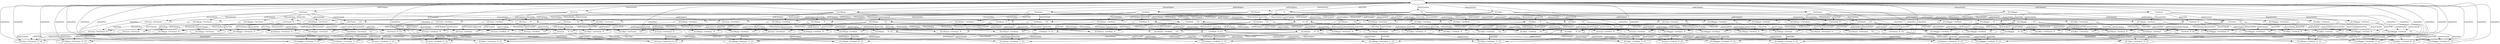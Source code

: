 digraph SimpBlogModel2
{
  " __  __  __  __ " -> " __  __  __  CO "  [label="enterContent"];
  " __  __  __  CO " -> " __  __  TI  CO "  [label="enterTitle"];
  " __  __  TI  CO " -> " __  CA=Travel  TI  CO "  [label="pickCategory"];
  " __  CA=Travel  TI  CO " -> " AU=Lisa  CA=Travel  TI  CO "  [label="chooseAuthor"];
  " AU=Lisa  CA=Travel  TI  CO " -> " __  __  __  __ "  [label="submitPost"];
  " __  __  __  __ " -> " __  __  TI  __ "  [label="enterTitle"];
  " __  __  TI  __ " -> " AU=Lisa  __  TI  __ "  [label="chooseAuthor"];
  " AU=Lisa  __  TI  __ " -> " AU=Lisa  __  TI  CO "  [label="enterContent"];
  " AU=Lisa  __  TI  CO " -> " AU=Lisa  CA=Home  TI  CO "  [label="pickCategory"];
  " AU=Lisa  CA=Home  TI  CO " -> " __  __  __  __ "  [label="submitPost"];
  " __  __  __  __ " -> " __  CA=Work  __  __ "  [label="pickCategory"];
  " __  CA=Work  __  __ " -> " __  CA=Work  TI  __ "  [label="enterTitle"];
  " __  CA=Work  TI  __ " -> " __  CA=Work  TI  CO "  [label="enterContent"];
  " __  CA=Work  TI  CO " -> " AU=Lisa  CA=Work  TI  CO "  [label="chooseAuthor"];
  " AU=Lisa  CA=Work  TI  CO " -> " __  __  __  __ "  [label="submitPost"];
  " __  __  __  __ " -> " AU=Bart  __  __  __ "  [label="chooseAuthor"];
  " AU=Bart  __  __  __ " -> " AU=Bart  __  __  CO "  [label="enterContent"];
  " __  __  __  __ " -> " __  CA=Travel  __  __ "  [label="pickCategory"];
  " __  CA=Travel  __  __ " -> " AU=Lisa  CA=Travel  __  __ "  [label="chooseAuthor"];
  " AU=Lisa  CA=Travel  __  __ " -> " AU=Lisa  CA=Travel  TI  __ "  [label="enterTitle"];
  " AU=Lisa  CA=Travel  TI  __ " -> " AU=Lisa  CA=Travel  TI  CO "  [label="enterContent"];
  " __  __  TI  __ " -> " __  CA=Work  TI  __ "  [label="pickCategory"];
  " __  CA=Work  TI  __ " -> " AU=Marge  CA=Work  TI  __ "  [label="chooseAuthor"];
  " __  __  __  CO " -> " __  CA=School  __  CO "  [label="pickCategory"];
  " __  CA=School  __  CO " -> " AU=Bart  CA=School  __  CO "  [label="chooseAuthor"];
  " AU=Bart  CA=School  __  CO " -> " AU=Bart  CA=School  TI  CO "  [label="enterTitle"];
  " __  __  TI  __ " -> " __  __  TI  CO "  [label="enterContent"];
  " __  __  TI  CO " -> " AU=Marge  __  TI  CO "  [label="chooseAuthor"];
  " AU=Marge  __  TI  CO " -> " AU=Marge  CA=Work  TI  CO "  [label="pickCategory"];
  " AU=Marge  CA=Work  TI  CO " -> " __  __  __  __ "  [label="submitPost"];
  " __  __  __  __ " -> " __  CA=School  __  __ "  [label="pickCategory"];
  " __  CA=School  __  __ " -> " __  CA=School  TI  __ "  [label="enterTitle"];
  " __  CA=School  TI  __ " -> " __  CA=School  TI  CO "  [label="enterContent"];
  " __  CA=School  __  __ " -> " AU=Marge  CA=School  __  __ "  [label="chooseAuthor"];
  " AU=Marge  CA=School  __  __ " -> " AU=Marge  CA=School  TI  __ "  [label="enterTitle"];
  " AU=Marge  CA=School  TI  __ " -> " AU=Marge  CA=School  TI  CO "  [label="enterContent"];
  " AU=Marge  CA=School  TI  CO " -> " __  __  __  __ "  [label="submitPost"];
  " __  __  __  CO " -> " AU=Maggie  __  __  CO "  [label="chooseAuthor"];
  " AU=Maggie  __  __  CO " -> " AU=Maggie  __  TI  CO "  [label="enterTitle"];
  " __  __  TI  __ " -> " AU=Marge  __  TI  __ "  [label="chooseAuthor"];
  " AU=Marge  __  TI  __ " -> " AU=Marge  __  TI  CO "  [label="enterContent"];
  " AU=Marge  __  TI  CO " -> " AU=Marge  CA=School  TI  CO "  [label="pickCategory"];
  " __  __  __  __ " -> " AU=Marge  __  __  __ "  [label="chooseAuthor"];
  " AU=Marge  __  __  __ " -> " AU=Marge  CA=Home  __  __ "  [label="pickCategory"];
  " AU=Marge  CA=Home  __  __ " -> " AU=Marge  CA=Home  TI  __ "  [label="enterTitle"];
  " AU=Marge  CA=Home  TI  __ " -> " AU=Marge  CA=Home  TI  CO "  [label="enterContent"];
  " AU=Marge  CA=Home  TI  CO " -> " __  __  __  __ "  [label="submitPost"];
  " __  __  __  __ " -> " AU=Maggie  __  __  __ "  [label="chooseAuthor"];
  " AU=Maggie  __  __  __ " -> " AU=Maggie  __  TI  __ "  [label="enterTitle"];
  " AU=Maggie  __  TI  __ " -> " AU=Maggie  __  TI  CO "  [label="enterContent"];
  " AU=Maggie  __  TI  CO " -> " AU=Maggie  CA=Home  TI  CO "  [label="pickCategory"];
  " AU=Maggie  CA=Home  TI  CO " -> " __  __  __  __ "  [label="submitPost"];
  " __  __  __  __ " -> " AU=Homer  __  __  __ "  [label="chooseAuthor"];
  " AU=Homer  __  __  __ " -> " AU=Homer  CA=Work  __  __ "  [label="pickCategory"];
  " AU=Homer  CA=Work  __  __ " -> " AU=Homer  CA=Work  __  CO "  [label="enterContent"];
  " AU=Homer  CA=Work  __  CO " -> " AU=Homer  CA=Work  TI  CO "  [label="enterTitle"];
  " AU=Homer  CA=Work  TI  CO " -> " __  __  __  __ "  [label="submitPost"];
  " __  __  __  __ " -> " AU=Lisa  __  __  __ "  [label="chooseAuthor"];
  " AU=Lisa  __  __  __ " -> " AU=Lisa  __  __  CO "  [label="enterContent"];
  " AU=Lisa  __  __  CO " -> " AU=Lisa  __  TI  CO "  [label="enterTitle"];
  " AU=Lisa  __  TI  CO " -> " AU=Lisa  CA=Food  TI  CO "  [label="pickCategory"];
  " AU=Lisa  CA=Food  TI  CO " -> " __  __  __  __ "  [label="submitPost"];
  " __  __  __  __ " -> " __  CA=Food  __  __ "  [label="pickCategory"];
  " __  CA=Food  __  __ " -> " __  CA=Food  TI  __ "  [label="enterTitle"];
  " __  CA=Food  TI  __ " -> " __  CA=Food  TI  CO "  [label="enterContent"];
  " __  CA=Food  TI  CO " -> " AU=Lisa  CA=Food  TI  CO "  [label="chooseAuthor"];
  " AU=Marge  __  __  __ " -> " AU=Marge  __  TI  __ "  [label="enterTitle"];
  " AU=Marge  __  TI  __ " -> " AU=Marge  CA=Work  TI  __ "  [label="pickCategory"];
  " AU=Marge  CA=Work  TI  __ " -> " AU=Marge  CA=Work  TI  CO "  [label="enterContent"];
  " __  __  TI  __ " -> " __  CA=Home  TI  __ "  [label="pickCategory"];
  " __  CA=Home  TI  __ " -> " AU=Homer  CA=Home  TI  __ "  [label="chooseAuthor"];
  " AU=Homer  CA=Home  TI  __ " -> " AU=Homer  CA=Home  TI  CO "  [label="enterContent"];
  " AU=Homer  CA=Home  TI  CO " -> " __  __  __  __ "  [label="submitPost"];
  " __  __  __  __ " -> " __  CA=Home  __  __ "  [label="pickCategory"];
  " __  __  TI  CO " -> " __  CA=School  TI  CO "  [label="pickCategory"];
  " __  CA=School  TI  CO " -> " AU=Bart  CA=School  TI  CO "  [label="chooseAuthor"];
  " AU=Bart  CA=School  TI  CO " -> " __  __  __  __ "  [label="submitPost"];
  " __  CA=Travel  __  __ " -> " __  CA=Travel  TI  __ "  [label="enterTitle"];
  " __  CA=Travel  TI  __ " -> " __  CA=Travel  TI  CO "  [label="enterContent"];
  " __  __  TI  __ " -> " __  CA=School  TI  __ "  [label="pickCategory"];
  " __  CA=School  TI  __ " -> " AU=Marge  CA=School  TI  __ "  [label="chooseAuthor"];
  " AU=Bart  __  __  __ " -> " AU=Bart  CA=Travel  __  __ "  [label="pickCategory"];
  " AU=Bart  CA=Travel  __  __ " -> " AU=Bart  CA=Travel  __  CO "  [label="enterContent"];
  " AU=Bart  CA=Travel  __  CO " -> " AU=Bart  CA=Travel  TI  CO "  [label="enterTitle"];
  " AU=Bart  CA=Travel  TI  CO " -> " __  __  __  __ "  [label="submitPost"];
  " AU=Bart  __  __  __ " -> " AU=Bart  __  TI  __ "  [label="enterTitle"];
  " AU=Bart  __  TI  __ " -> " AU=Bart  __  TI  CO "  [label="enterContent"];
  " AU=Bart  __  TI  CO " -> " AU=Bart  CA=Food  TI  CO "  [label="pickCategory"];
  " AU=Bart  CA=Food  TI  CO " -> " __  __  __  __ "  [label="submitPost"];
  " __  __  __  CO " -> " __  CA=Home  __  CO "  [label="pickCategory"];
  " __  CA=Home  __  CO " -> " AU=Homer  CA=Home  __  CO "  [label="chooseAuthor"];
  " AU=Homer  CA=Home  __  CO " -> " AU=Homer  CA=Home  TI  CO "  [label="enterTitle"];
  " AU=Marge  __  TI  CO " -> " AU=Marge  CA=Travel  TI  CO "  [label="pickCategory"];
  " AU=Marge  CA=Travel  TI  CO " -> " __  __  __  __ "  [label="submitPost"];
  " AU=Maggie  __  __  __ " -> " AU=Maggie  __  __  CO "  [label="enterContent"];
  " AU=Maggie  __  __  CO " -> " AU=Maggie  CA=School  __  CO "  [label="pickCategory"];
  " AU=Maggie  CA=School  __  CO " -> " AU=Maggie  CA=School  TI  CO "  [label="enterTitle"];
  " AU=Maggie  CA=School  TI  CO " -> " __  __  __  __ "  [label="submitPost"];
  " AU=Marge  __  __  __ " -> " AU=Marge  __  __  CO "  [label="enterContent"];
  " AU=Marge  __  __  CO " -> " AU=Marge  CA=Home  __  CO "  [label="pickCategory"];
  " AU=Marge  CA=Home  __  CO " -> " AU=Marge  CA=Home  TI  CO "  [label="enterTitle"];
  " __  __  __  CO " -> " AU=Bart  __  __  CO "  [label="chooseAuthor"];
  " AU=Bart  __  __  CO " -> " AU=Bart  __  TI  CO "  [label="enterTitle"];
  " AU=Bart  __  TI  CO " -> " AU=Bart  CA=Work  TI  CO "  [label="pickCategory"];
  " AU=Bart  CA=Work  TI  CO " -> " __  __  __  __ "  [label="submitPost"];
  " AU=Bart  __  __  CO " -> " AU=Bart  CA=Travel  __  CO "  [label="pickCategory"];
  " __  CA=Work  __  __ " -> " __  CA=Work  __  CO "  [label="enterContent"];
  " __  CA=Work  __  CO " -> " AU=Bart  CA=Work  __  CO "  [label="chooseAuthor"];
  " AU=Bart  CA=Work  __  CO " -> " AU=Bart  CA=Work  TI  CO "  [label="enterTitle"];
  " __  CA=School  __  __ " -> " __  CA=School  __  CO "  [label="enterContent"];
  " __  CA=School  __  CO " -> " __  CA=School  TI  CO "  [label="enterTitle"];
  " __  __  TI  __ " -> " AU=Bart  __  TI  __ "  [label="chooseAuthor"];
  " AU=Bart  __  TI  __ " -> " AU=Bart  CA=Travel  TI  __ "  [label="pickCategory"];
  " AU=Bart  CA=Travel  TI  __ " -> " AU=Bart  CA=Travel  TI  CO "  [label="enterContent"];
  " __  __  TI  CO " -> " __  CA=Food  TI  CO "  [label="pickCategory"];
  " __  CA=Food  TI  CO " -> " AU=Homer  CA=Food  TI  CO "  [label="chooseAuthor"];
  " AU=Homer  CA=Food  TI  CO " -> " __  __  __  __ "  [label="submitPost"];
  " AU=Lisa  __  TI  __ " -> " AU=Lisa  CA=Food  TI  __ "  [label="pickCategory"];
  " AU=Lisa  CA=Food  TI  __ " -> " AU=Lisa  CA=Food  TI  CO "  [label="enterContent"];
  " __  __  TI  __ " -> " __  CA=Food  TI  __ "  [label="pickCategory"];
  " __  CA=Food  TI  __ " -> " AU=Bart  CA=Food  TI  __ "  [label="chooseAuthor"];
  " AU=Bart  CA=Food  TI  __ " -> " AU=Bart  CA=Food  TI  CO "  [label="enterContent"];
  " AU=Homer  __  __  __ " -> " AU=Homer  __  __  CO "  [label="enterContent"];
  " AU=Homer  __  __  CO " -> " AU=Homer  CA=School  __  CO "  [label="pickCategory"];
  " AU=Homer  CA=School  __  CO " -> " AU=Homer  CA=School  TI  CO "  [label="enterTitle"];
  " AU=Homer  CA=School  TI  CO " -> " __  __  __  __ "  [label="submitPost"];
  " __  CA=Food  __  __ " -> " __  CA=Food  __  CO "  [label="enterContent"];
  " __  CA=Food  __  CO " -> " AU=Marge  CA=Food  __  CO "  [label="chooseAuthor"];
  " AU=Marge  CA=Food  __  CO " -> " AU=Marge  CA=Food  TI  CO "  [label="enterTitle"];
  " AU=Marge  CA=Food  TI  CO " -> " __  __  __  __ "  [label="submitPost"];
  " __  __  TI  __ " -> " __  CA=Travel  TI  __ "  [label="pickCategory"];
  " __  CA=Travel  TI  __ " -> " AU=Homer  CA=Travel  TI  __ "  [label="chooseAuthor"];
  " AU=Homer  CA=Travel  TI  __ " -> " AU=Homer  CA=Travel  TI  CO "  [label="enterContent"];
  " AU=Homer  CA=Travel  TI  CO " -> " __  __  __  __ "  [label="submitPost"];
  " __  __  TI  CO " -> " __  CA=Work  TI  CO "  [label="pickCategory"];
  " __  CA=Work  TI  CO " -> " AU=Homer  CA=Work  TI  CO "  [label="chooseAuthor"];
  " AU=Bart  CA=Travel  __  __ " -> " AU=Bart  CA=Travel  TI  __ "  [label="enterTitle"];
  " AU=Maggie  __  __  __ " -> " AU=Maggie  CA=Home  __  __ "  [label="pickCategory"];
  " __  CA=Home  __  CO " -> " __  CA=Home  TI  CO "  [label="enterTitle"];
  " __  CA=Home  TI  CO " -> " AU=Lisa  CA=Home  TI  CO "  [label="chooseAuthor"];
  " __  __  __  CO " -> " __  CA=Travel  __  CO "  [label="pickCategory"];
  " __  CA=Travel  __  CO " -> " __  CA=Travel  TI  CO "  [label="enterTitle"];
  " AU=Maggie  __  TI  CO " -> " AU=Maggie  CA=Work  TI  CO "  [label="pickCategory"];
  " __  CA=Home  __  __ " -> " __  CA=Home  __  CO "  [label="enterContent"];
  " __  CA=Home  TI  CO " -> " AU=Maggie  CA=Home  TI  CO "  [label="chooseAuthor"];
  " __  CA=Travel  __  __ " -> " __  CA=Travel  __  CO "  [label="enterContent"];
  " __  CA=Travel  __  CO " -> " AU=Lisa  CA=Travel  __  CO "  [label="chooseAuthor"];
  " AU=Lisa  CA=Travel  __  CO " -> " AU=Lisa  CA=Travel  TI  CO "  [label="enterTitle"];
  " __  CA=Travel  TI  __ " -> " AU=Bart  CA=Travel  TI  __ "  [label="chooseAuthor"];
  " __  CA=Travel  TI  CO " -> " AU=Homer  CA=Travel  TI  CO "  [label="chooseAuthor"];
  " __  CA=Work  __  __ " -> " AU=Marge  CA=Work  __  __ "  [label="chooseAuthor"];
  " AU=Marge  CA=Work  __  __ " -> " AU=Marge  CA=Work  __  CO "  [label="enterContent"];
  " AU=Marge  CA=Work  __  CO " -> " AU=Marge  CA=Work  TI  CO "  [label="enterTitle"];
  " __  __  TI  __ " -> " AU=Homer  __  TI  __ "  [label="chooseAuthor"];
  " AU=Homer  __  TI  __ " -> " AU=Homer  __  TI  CO "  [label="enterContent"];
  " AU=Homer  __  TI  CO " -> " AU=Homer  CA=Work  TI  CO "  [label="pickCategory"];
  " __  __  TI  CO " -> " AU=Homer  __  TI  CO "  [label="chooseAuthor"];
  " AU=Homer  __  TI  CO " -> " AU=Homer  CA=Food  TI  CO "  [label="pickCategory"];
  " AU=Lisa  __  __  __ " -> " AU=Lisa  CA=Travel  __  __ "  [label="pickCategory"];
  " __  CA=Work  TI  __ " -> " AU=Homer  CA=Work  TI  __ "  [label="chooseAuthor"];
  " AU=Homer  CA=Work  TI  __ " -> " AU=Homer  CA=Work  TI  CO "  [label="enterContent"];
  " __  CA=Home  __  CO " -> " AU=Lisa  CA=Home  __  CO "  [label="chooseAuthor"];
  " AU=Lisa  CA=Home  __  CO " -> " AU=Lisa  CA=Home  TI  CO "  [label="enterTitle"];
  " __  CA=Travel  __  CO " -> " AU=Bart  CA=Travel  __  CO "  [label="chooseAuthor"];
  " __  __  TI  CO " -> " AU=Bart  __  TI  CO "  [label="chooseAuthor"];
  " AU=Bart  __  TI  CO " -> " AU=Bart  CA=School  TI  CO "  [label="pickCategory"];
  " __  CA=Food  __  __ " -> " AU=Maggie  CA=Food  __  __ "  [label="chooseAuthor"];
  " AU=Maggie  CA=Food  __  __ " -> " AU=Maggie  CA=Food  TI  __ "  [label="enterTitle"];
  " AU=Maggie  CA=Food  TI  __ " -> " AU=Maggie  CA=Food  TI  CO "  [label="enterContent"];
  " AU=Maggie  CA=Food  TI  CO " -> " __  __  __  __ "  [label="submitPost"];
  " __  CA=Home  __  __ " -> " __  CA=Home  TI  __ "  [label="enterTitle"];
  " __  CA=Home  TI  __ " -> " __  CA=Home  TI  CO "  [label="enterContent"];
  " __  CA=Home  TI  CO " -> " AU=Homer  CA=Home  TI  CO "  [label="chooseAuthor"];
  " __  CA=Home  __  __ " -> " AU=Maggie  CA=Home  __  __ "  [label="chooseAuthor"];
  " AU=Maggie  CA=Home  __  __ " -> " AU=Maggie  CA=Home  __  CO "  [label="enterContent"];
  " AU=Maggie  CA=Home  __  CO " -> " AU=Maggie  CA=Home  TI  CO "  [label="enterTitle"];
  " __  __  __  CO " -> " __  CA=Food  __  CO "  [label="pickCategory"];
  " __  CA=Food  __  CO " -> " __  CA=Food  TI  CO "  [label="enterTitle"];
  " __  CA=Food  TI  __ " -> " AU=Maggie  CA=Food  TI  __ "  [label="chooseAuthor"];
  " AU=Lisa  __  __  __ " -> " AU=Lisa  __  TI  __ "  [label="enterTitle"];
  " AU=Homer  __  __  __ " -> " AU=Homer  __  TI  __ "  [label="enterTitle"];
  " AU=Homer  __  TI  __ " -> " AU=Homer  CA=Home  TI  __ "  [label="pickCategory"];
  " AU=Marge  __  TI  __ " -> " AU=Marge  CA=Home  TI  __ "  [label="pickCategory"];
  " __  __  __  CO " -> " AU=Homer  __  __  CO "  [label="chooseAuthor"];
  " AU=Homer  __  __  CO " -> " AU=Homer  __  TI  CO "  [label="enterTitle"];
  " AU=Homer  __  TI  CO " -> " AU=Homer  CA=Home  TI  CO "  [label="pickCategory"];
  " __  CA=Food  TI  __ " -> " AU=Lisa  CA=Food  TI  __ "  [label="chooseAuthor"];
  " AU=Bart  __  TI  CO " -> " AU=Bart  CA=Travel  TI  CO "  [label="pickCategory"];
  " __  CA=Home  TI  CO " -> " AU=Bart  CA=Home  TI  CO "  [label="chooseAuthor"];
  " AU=Bart  CA=Home  TI  CO " -> " __  __  __  __ "  [label="submitPost"];
  " __  __  __  CO " -> " __  CA=Work  __  CO "  [label="pickCategory"];
  " __  CA=Work  __  CO " -> " __  CA=Work  TI  CO "  [label="enterTitle"];
  " __  CA=Work  TI  CO " -> " AU=Marge  CA=Work  TI  CO "  [label="chooseAuthor"];
  " AU=Bart  __  __  __ " -> " AU=Bart  CA=Food  __  __ "  [label="pickCategory"];
  " AU=Bart  CA=Food  __  __ " -> " AU=Bart  CA=Food  TI  __ "  [label="enterTitle"];
  " AU=Maggie  __  TI  CO " -> " AU=Maggie  CA=Food  TI  CO "  [label="pickCategory"];
  " __  __  TI  __ " -> " AU=Maggie  __  TI  __ "  [label="chooseAuthor"];
  " AU=Maggie  __  TI  __ " -> " AU=Maggie  CA=Home  TI  __ "  [label="pickCategory"];
  " __  __  TI  CO " -> " AU=Lisa  __  TI  CO "  [label="chooseAuthor"];
  " AU=Lisa  __  TI  CO " -> " AU=Lisa  CA=School  TI  CO "  [label="pickCategory"];
  " AU=Lisa  CA=School  TI  CO " -> " __  __  __  __ "  [label="submitPost"];
  " AU=Lisa  __  TI  __ " -> " AU=Lisa  CA=Travel  TI  __ "  [label="pickCategory"];
  " AU=Homer  __  __  __ " -> " AU=Homer  CA=Home  __  __ "  [label="pickCategory"];
  " AU=Homer  CA=Home  __  __ " -> " AU=Homer  CA=Home  __  CO "  [label="enterContent"];
  " AU=Marge  CA=Home  __  __ " -> " AU=Marge  CA=Home  __  CO "  [label="enterContent"];
  " __  CA=Work  TI  CO " -> " AU=Maggie  CA=Work  TI  CO "  [label="chooseAuthor"];
  " AU=Maggie  CA=Work  TI  CO " -> " __  __  __  __ "  [label="submitPost"];
  " __  __  TI  CO " -> " AU=Maggie  __  TI  CO "  [label="chooseAuthor"];
  " AU=Maggie  __  TI  CO " -> " AU=Maggie  CA=School  TI  CO "  [label="pickCategory"];
  " AU=Bart  __  TI  __ " -> " AU=Bart  CA=School  TI  __ "  [label="pickCategory"];
  " AU=Bart  CA=School  TI  __ " -> " AU=Bart  CA=School  TI  CO "  [label="enterContent"];
  " __  CA=Home  TI  __ " -> " AU=Lisa  CA=Home  TI  __ "  [label="chooseAuthor"];
  " AU=Lisa  CA=Home  TI  __ " -> " AU=Lisa  CA=Home  TI  CO "  [label="enterContent"];
  " __  CA=Food  __  __ " -> " AU=Bart  CA=Food  __  __ "  [label="chooseAuthor"];
  " AU=Bart  CA=Food  __  __ " -> " AU=Bart  CA=Food  __  CO "  [label="enterContent"];
  " AU=Bart  CA=Food  __  CO " -> " AU=Bart  CA=Food  TI  CO "  [label="enterTitle"];
  " __  CA=Work  TI  CO " -> " AU=Bart  CA=Work  TI  CO "  [label="chooseAuthor"];
  " __  CA=Work  __  __ " -> " AU=Bart  CA=Work  __  __ "  [label="chooseAuthor"];
  " AU=Bart  CA=Work  __  __ " -> " AU=Bart  CA=Work  __  CO "  [label="enterContent"];
  " __  CA=Food  __  CO " -> " AU=Homer  CA=Food  __  CO "  [label="chooseAuthor"];
  " AU=Homer  CA=Food  __  CO " -> " AU=Homer  CA=Food  TI  CO "  [label="enterTitle"];
  " __  CA=Work  TI  __ " -> " AU=Lisa  CA=Work  TI  __ "  [label="chooseAuthor"];
  " AU=Maggie  __  TI  __ " -> " AU=Maggie  CA=Food  TI  __ "  [label="pickCategory"];
  " __  CA=School  TI  CO " -> " AU=Maggie  CA=School  TI  CO "  [label="chooseAuthor"];
  " AU=Bart  __  __  CO " -> " AU=Bart  CA=Work  __  CO "  [label="pickCategory"];
  " AU=Lisa  __  __  CO " -> " AU=Lisa  CA=Home  __  CO "  [label="pickCategory"];
  " __  CA=Travel  TI  CO " -> " AU=Bart  CA=Travel  TI  CO "  [label="chooseAuthor"];
  " AU=Maggie  __  __  CO " -> " AU=Maggie  CA=Food  __  CO "  [label="pickCategory"];
  " AU=Maggie  CA=Food  __  CO " -> " AU=Maggie  CA=Food  TI  CO "  [label="enterTitle"];
  " __  CA=School  TI  __ " -> " AU=Homer  CA=School  TI  __ "  [label="chooseAuthor"];
  " AU=Homer  CA=School  TI  __ " -> " AU=Homer  CA=School  TI  CO "  [label="enterContent"];
  " __  CA=Food  __  __ " -> " AU=Marge  CA=Food  __  __ "  [label="chooseAuthor"];
  " AU=Marge  CA=Food  __  __ " -> " AU=Marge  CA=Food  TI  __ "  [label="enterTitle"];
  " AU=Marge  CA=Food  TI  __ " -> " AU=Marge  CA=Food  TI  CO "  [label="enterContent"];
  " __  CA=School  __  __ " -> " AU=Bart  CA=School  __  __ "  [label="chooseAuthor"];
  " AU=Bart  CA=School  __  __ " -> " AU=Bart  CA=School  __  CO "  [label="enterContent"];
  " AU=Maggie  CA=Food  __  __ " -> " AU=Maggie  CA=Food  __  CO "  [label="enterContent"];
  " AU=Homer  __  __  __ " -> " AU=Homer  CA=School  __  __ "  [label="pickCategory"];
  " AU=Homer  CA=School  __  __ " -> " AU=Homer  CA=School  __  CO "  [label="enterContent"];
  " __  CA=School  __  CO " -> " AU=Maggie  CA=School  __  CO "  [label="chooseAuthor"];
  " __  CA=School  __  __ " -> " AU=Homer  CA=School  __  __ "  [label="chooseAuthor"];
  " AU=Homer  CA=School  __  __ " -> " AU=Homer  CA=School  TI  __ "  [label="enterTitle"];
  " AU=Lisa  __  TI  CO " -> " AU=Lisa  CA=Work  TI  CO "  [label="pickCategory"];
  " __  CA=Travel  TI  __ " -> " AU=Marge  CA=Travel  TI  __ "  [label="chooseAuthor"];
  " AU=Marge  CA=Travel  TI  __ " -> " AU=Marge  CA=Travel  TI  CO "  [label="enterContent"];
  " __  __  __  CO " -> " AU=Marge  __  __  CO "  [label="chooseAuthor"];
  " AU=Marge  __  __  CO " -> " AU=Marge  __  TI  CO "  [label="enterTitle"];
  " AU=Marge  __  TI  CO " -> " AU=Marge  CA=Food  TI  CO "  [label="pickCategory"];
  " AU=Lisa  __  TI  CO " -> " AU=Lisa  CA=Travel  TI  CO "  [label="pickCategory"];
  " __  CA=Travel  TI  __ " -> " AU=Lisa  CA=Travel  TI  __ "  [label="chooseAuthor"];
  " __  CA=Home  TI  CO " -> " AU=Marge  CA=Home  TI  CO "  [label="chooseAuthor"];
  " AU=Maggie  __  TI  __ " -> " AU=Maggie  CA=Travel  TI  __ "  [label="pickCategory"];
  " AU=Maggie  CA=Travel  TI  __ " -> " AU=Maggie  CA=Travel  TI  CO "  [label="enterContent"];
  " AU=Maggie  CA=Travel  TI  CO " -> " __  __  __  __ "  [label="submitPost"];
  " __  CA=Home  __  CO " -> " AU=Marge  CA=Home  __  CO "  [label="chooseAuthor"];
  " AU=Lisa  __  __  CO " -> " AU=Lisa  CA=Travel  __  CO "  [label="pickCategory"];
  " __  __  TI  CO " -> " __  CA=Home  TI  CO "  [label="pickCategory"];
  " __  CA=Home  TI  __ " -> " AU=Bart  CA=Home  TI  __ "  [label="chooseAuthor"];
  " AU=Bart  CA=Home  TI  __ " -> " AU=Bart  CA=Home  TI  CO "  [label="enterContent"];
  " AU=Bart  CA=School  __  __ " -> " AU=Bart  CA=School  TI  __ "  [label="enterTitle"];
  " AU=Homer  __  __  __ " -> " AU=Homer  CA=Food  __  __ "  [label="pickCategory"];
  " AU=Homer  CA=Food  __  __ " -> " AU=Homer  CA=Food  __  CO "  [label="enterContent"];
  " AU=Bart  __  TI  CO " -> " AU=Bart  CA=Home  TI  CO "  [label="pickCategory"];
  " AU=Homer  __  TI  __ " -> " AU=Homer  CA=Food  TI  __ "  [label="pickCategory"];
  " AU=Homer  CA=Food  TI  __ " -> " AU=Homer  CA=Food  TI  CO "  [label="enterContent"];
  " __  CA=Travel  TI  CO " -> " AU=Marge  CA=Travel  TI  CO "  [label="chooseAuthor"];
  " AU=Lisa  __  __  __ " -> " AU=Lisa  CA=Work  __  __ "  [label="pickCategory"];
  " AU=Lisa  CA=Work  __  __ " -> " AU=Lisa  CA=Work  __  CO "  [label="enterContent"];
  " AU=Lisa  CA=Work  __  CO " -> " AU=Lisa  CA=Work  TI  CO "  [label="enterTitle"];
  " __  CA=School  __  CO " -> " AU=Marge  CA=School  __  CO "  [label="chooseAuthor"];
  " AU=Marge  CA=School  __  CO " -> " AU=Marge  CA=School  TI  CO "  [label="enterTitle"];
  " AU=Homer  __  __  CO " -> " AU=Homer  CA=Food  __  CO "  [label="pickCategory"];
  " __  CA=Food  TI  CO " -> " AU=Marge  CA=Food  TI  CO "  [label="chooseAuthor"];
  " __  CA=Food  TI  __ " -> " AU=Marge  CA=Food  TI  __ "  [label="chooseAuthor"];
  " __  CA=School  __  __ " -> " AU=Lisa  CA=School  __  __ "  [label="chooseAuthor"];
  " AU=Lisa  CA=School  __  __ " -> " AU=Lisa  CA=School  __  CO "  [label="enterContent"];
  " AU=Lisa  CA=School  __  CO " -> " AU=Lisa  CA=School  TI  CO "  [label="enterTitle"];
  " __  CA=School  TI  __ " -> " AU=Bart  CA=School  TI  __ "  [label="chooseAuthor"];
  " __  CA=Work  __  __ " -> " AU=Lisa  CA=Work  __  __ "  [label="chooseAuthor"];
  " AU=Lisa  CA=Work  __  __ " -> " AU=Lisa  CA=Work  TI  __ "  [label="enterTitle"];
  " AU=Lisa  CA=Work  TI  __ " -> " AU=Lisa  CA=Work  TI  CO "  [label="enterContent"];
  " AU=Bart  __  __  __ " -> " AU=Bart  CA=Home  __  __ "  [label="pickCategory"];
  " AU=Bart  CA=Home  __  __ " -> " AU=Bart  CA=Home  TI  __ "  [label="enterTitle"];
  " AU=Bart  CA=Home  __  __ " -> " AU=Bart  CA=Home  __  CO "  [label="enterContent"];
  " AU=Bart  CA=Home  __  CO " -> " AU=Bart  CA=Home  TI  CO "  [label="enterTitle"];
  " __  CA=School  TI  CO " -> " AU=Marge  CA=School  TI  CO "  [label="chooseAuthor"];
  " __  CA=School  TI  CO " -> " AU=Homer  CA=School  TI  CO "  [label="chooseAuthor"];
  " AU=Maggie  __  __  CO " -> " AU=Maggie  CA=Travel  __  CO "  [label="pickCategory"];
  " AU=Maggie  CA=Travel  __  CO " -> " AU=Maggie  CA=Travel  TI  CO "  [label="enterTitle"];
  " __  CA=Travel  TI  __ " -> " AU=Maggie  CA=Travel  TI  __ "  [label="chooseAuthor"];
  " __  CA=Home  TI  __ " -> " AU=Marge  CA=Home  TI  __ "  [label="chooseAuthor"];
  " AU=Homer  __  TI  CO " -> " AU=Homer  CA=Travel  TI  CO "  [label="pickCategory"];
  " __  CA=Food  __  __ " -> " AU=Homer  CA=Food  __  __ "  [label="chooseAuthor"];
  " AU=Homer  CA=Food  __  __ " -> " AU=Homer  CA=Food  TI  __ "  [label="enterTitle"];
  " __  CA=Food  TI  CO " -> " AU=Maggie  CA=Food  TI  CO "  [label="chooseAuthor"];
  " AU=Maggie  CA=Home  TI  __ " -> " AU=Maggie  CA=Home  TI  CO "  [label="enterContent"];
  " AU=Marge  __  TI  CO " -> " AU=Marge  CA=Home  TI  CO "  [label="pickCategory"];
  " AU=Bart  __  TI  __ " -> " AU=Bart  CA=Food  TI  __ "  [label="pickCategory"];
  " AU=Lisa  __  __  __ " -> " AU=Lisa  CA=School  __  __ "  [label="pickCategory"];
  " AU=Lisa  CA=School  __  __ " -> " AU=Lisa  CA=School  TI  __ "  [label="enterTitle"];
  " AU=Lisa  CA=School  TI  __ " -> " AU=Lisa  CA=School  TI  CO "  [label="enterContent"];
  " AU=Homer  __  TI  CO " -> " AU=Homer  CA=School  TI  CO "  [label="pickCategory"];
  " AU=Lisa  __  TI  __ " -> " AU=Lisa  CA=School  TI  __ "  [label="pickCategory"];
  " AU=Lisa  CA=Travel  __  __ " -> " AU=Lisa  CA=Travel  __  CO "  [label="enterContent"];
  " AU=Bart  CA=Work  __  __ " -> " AU=Bart  CA=Work  TI  __ "  [label="enterTitle"];
  " AU=Bart  CA=Work  TI  __ " -> " AU=Bart  CA=Work  TI  CO "  [label="enterContent"];
  " __  CA=Work  __  CO " -> " AU=Lisa  CA=Work  __  CO "  [label="chooseAuthor"];
  " __  CA=Travel  TI  CO " -> " AU=Maggie  CA=Travel  TI  CO "  [label="chooseAuthor"];
  " __  CA=Travel  __  __ " -> " AU=Homer  CA=Travel  __  __ "  [label="chooseAuthor"];
  " AU=Homer  CA=Travel  __  __ " -> " AU=Homer  CA=Travel  __  CO "  [label="enterContent"];
  " AU=Homer  CA=Travel  __  CO " -> " AU=Homer  CA=Travel  TI  CO "  [label="enterTitle"];
  " AU=Maggie  CA=Home  __  __ " -> " AU=Maggie  CA=Home  TI  __ "  [label="enterTitle"];
  " AU=Marge  CA=Work  __  __ " -> " AU=Marge  CA=Work  TI  __ "  [label="enterTitle"];
  " AU=Bart  __  __  __ " -> " AU=Bart  CA=Work  __  __ "  [label="pickCategory"];
  " __  __  __  CO " -> " AU=Lisa  __  __  CO "  [label="chooseAuthor"];
  " AU=Bart  __  __  CO " -> " AU=Bart  CA=Home  __  CO "  [label="pickCategory"];
  " AU=Homer  __  TI  __ " -> " AU=Homer  CA=School  TI  __ "  [label="pickCategory"];
  " AU=Marge  __  __  CO " -> " AU=Marge  CA=Food  __  CO "  [label="pickCategory"];
  " AU=Homer  __  __  CO " -> " AU=Homer  CA=Work  __  CO "  [label="pickCategory"];
  " __  CA=Food  TI  CO " -> " AU=Bart  CA=Food  TI  CO "  [label="chooseAuthor"];
  " AU=Maggie  __  __  CO " -> " AU=Maggie  CA=Work  __  CO "  [label="pickCategory"];
  " AU=Maggie  CA=Work  __  CO " -> " AU=Maggie  CA=Work  TI  CO "  [label="enterTitle"];
  " AU=Bart  __  TI  __ " -> " AU=Bart  CA=Work  TI  __ "  [label="pickCategory"];
  " AU=Maggie  __  TI  CO " -> " AU=Maggie  CA=Travel  TI  CO "  [label="pickCategory"];
  " __  CA=Food  __  CO " -> " AU=Lisa  CA=Food  __  CO "  [label="chooseAuthor"];
  " AU=Lisa  CA=Food  __  CO " -> " AU=Lisa  CA=Food  TI  CO "  [label="enterTitle"];
  " __  CA=School  TI  CO " -> " AU=Lisa  CA=School  TI  CO "  [label="chooseAuthor"];
  " __  CA=School  __  CO " -> " AU=Lisa  CA=School  __  CO "  [label="chooseAuthor"];
  " __  CA=Work  __  CO " -> " AU=Homer  CA=Work  __  CO "  [label="chooseAuthor"];
  " AU=Homer  __  __  __ " -> " AU=Homer  CA=Travel  __  __ "  [label="pickCategory"];
  " AU=Homer  CA=Travel  __  __ " -> " AU=Homer  CA=Travel  TI  __ "  [label="enterTitle"];
  " AU=Marge  __  TI  __ " -> " AU=Marge  CA=Food  TI  __ "  [label="pickCategory"];
  " __  CA=Food  __  CO " -> " AU=Bart  CA=Food  __  CO "  [label="chooseAuthor"];
  " __  CA=Travel  __  CO " -> " AU=Homer  CA=Travel  __  CO "  [label="chooseAuthor"];
  " __  CA=Home  __  __ " -> " AU=Lisa  CA=Home  __  __ "  [label="chooseAuthor"];
  " AU=Lisa  CA=Home  __  __ " -> " AU=Lisa  CA=Home  __  CO "  [label="enterContent"];
  " AU=Marge  __  TI  __ " -> " AU=Marge  CA=Travel  TI  __ "  [label="pickCategory"];
  " AU=Lisa  __  TI  __ " -> " AU=Lisa  CA=Work  TI  __ "  [label="pickCategory"];
  " AU=Bart  __  __  __ " -> " AU=Bart  CA=School  __  __ "  [label="pickCategory"];
  " AU=Marge  __  __  __ " -> " AU=Marge  CA=Travel  __  __ "  [label="pickCategory"];
  " AU=Marge  CA=Travel  __  __ " -> " AU=Marge  CA=Travel  __  CO "  [label="enterContent"];
  " AU=Marge  CA=Travel  __  CO " -> " AU=Marge  CA=Travel  TI  CO "  [label="enterTitle"];
  " __  CA=Work  TI  __ " -> " AU=Maggie  CA=Work  TI  __ "  [label="chooseAuthor"];
  " AU=Maggie  CA=Work  TI  __ " -> " AU=Maggie  CA=Work  TI  CO "  [label="enterContent"];
  " AU=Maggie  __  __  __ " -> " AU=Maggie  CA=Work  __  __ "  [label="pickCategory"];
  " AU=Maggie  CA=Work  __  __ " -> " AU=Maggie  CA=Work  TI  __ "  [label="enterTitle"];
  " __  CA=Work  __  __ " -> " AU=Homer  CA=Work  __  __ "  [label="chooseAuthor"];
  " AU=Homer  CA=Work  __  __ " -> " AU=Homer  CA=Work  TI  __ "  [label="enterTitle"];
  " AU=Bart  __  __  CO " -> " AU=Bart  CA=Food  __  CO "  [label="pickCategory"];
  " __  CA=Work  TI  __ " -> " AU=Bart  CA=Work  TI  __ "  [label="chooseAuthor"];
  " AU=Marge  __  TI  __ " -> " AU=Marge  CA=School  TI  __ "  [label="pickCategory"];
  " __  CA=Work  __  CO " -> " AU=Marge  CA=Work  __  CO "  [label="chooseAuthor"];
  " AU=Lisa  __  __  CO " -> " AU=Lisa  CA=School  __  CO "  [label="pickCategory"];
  " AU=Maggie  CA=Work  __  __ " -> " AU=Maggie  CA=Work  __  CO "  [label="enterContent"];
  " __  CA=Home  __  __ " -> " AU=Bart  CA=Home  __  __ "  [label="chooseAuthor"];
  " __  CA=Travel  __  __ " -> " AU=Marge  CA=Travel  __  __ "  [label="chooseAuthor"];
  " AU=Marge  CA=Travel  __  __ " -> " AU=Marge  CA=Travel  TI  __ "  [label="enterTitle"];
  " __  CA=Travel  __  CO " -> " AU=Marge  CA=Travel  __  CO "  [label="chooseAuthor"];
  " AU=Marge  __  __  __ " -> " AU=Marge  CA=Work  __  __ "  [label="pickCategory"];
  " AU=Marge  __  __  __ " -> " AU=Marge  CA=School  __  __ "  [label="pickCategory"];
  " AU=Marge  CA=School  __  __ " -> " AU=Marge  CA=School  __  CO "  [label="enterContent"];
  " AU=Maggie  __  __  __ " -> " AU=Maggie  CA=Food  __  __ "  [label="pickCategory"];
  " __  CA=School  TI  __ " -> " AU=Maggie  CA=School  TI  __ "  [label="chooseAuthor"];
  " AU=Maggie  CA=School  TI  __ " -> " AU=Maggie  CA=School  TI  CO "  [label="enterContent"];
  " AU=Marge  __  __  CO " -> " AU=Marge  CA=Travel  __  CO "  [label="pickCategory"];
  " AU=Maggie  __  __  CO " -> " AU=Maggie  CA=Home  __  CO "  [label="pickCategory"];
  " AU=Homer  __  TI  __ " -> " AU=Homer  CA=Work  TI  __ "  [label="pickCategory"];
  " __  CA=Travel  __  __ " -> " AU=Maggie  CA=Travel  __  __ "  [label="chooseAuthor"];
  " AU=Maggie  CA=Travel  __  __ " -> " AU=Maggie  CA=Travel  TI  __ "  [label="enterTitle"];
  " AU=Marge  __  __  CO " -> " AU=Marge  CA=Work  __  CO "  [label="pickCategory"];
  " AU=Maggie  __  __  __ " -> " AU=Maggie  CA=School  __  __ "  [label="pickCategory"];
  " AU=Maggie  CA=School  __  __ " -> " AU=Maggie  CA=School  TI  __ "  [label="enterTitle"];
  " AU=Homer  __  __  CO " -> " AU=Homer  CA=Home  __  CO "  [label="pickCategory"];
  " AU=Marge  __  __  CO " -> " AU=Marge  CA=School  __  CO "  [label="pickCategory"];
  " __  CA=Home  __  CO " -> " AU=Maggie  CA=Home  __  CO "  [label="chooseAuthor"];
  " AU=Homer  __  TI  __ " -> " AU=Homer  CA=Travel  TI  __ "  [label="pickCategory"];
  " __  CA=Home  __  __ " -> " AU=Homer  CA=Home  __  __ "  [label="chooseAuthor"];
  " AU=Homer  CA=Home  __  __ " -> " AU=Homer  CA=Home  TI  __ "  [label="enterTitle"];
  " AU=Maggie  CA=Travel  __  __ " -> " AU=Maggie  CA=Travel  __  CO "  [label="enterContent"];
  " AU=Bart  __  TI  __ " -> " AU=Bart  CA=Home  TI  __ "  [label="pickCategory"];
  " AU=Lisa  __  __  CO " -> " AU=Lisa  CA=Food  __  CO "  [label="pickCategory"];
  " __  CA=Work  __  __ " -> " AU=Maggie  CA=Work  __  __ "  [label="chooseAuthor"];
  " __  CA=Home  TI  __ " -> " AU=Maggie  CA=Home  TI  __ "  [label="chooseAuthor"];
  " AU=Marge  __  __  __ " -> " AU=Marge  CA=Food  __  __ "  [label="pickCategory"];
  " AU=Marge  CA=Food  __  __ " -> " AU=Marge  CA=Food  __  CO "  [label="enterContent"];
  " __  CA=Food  __  CO " -> " AU=Maggie  CA=Food  __  CO "  [label="chooseAuthor"];
  " __  CA=School  __  CO " -> " AU=Homer  CA=School  __  CO "  [label="chooseAuthor"];
  " AU=Lisa  __  TI  __ " -> " AU=Lisa  CA=Home  TI  __ "  [label="pickCategory"];
  " AU=Maggie  __  TI  __ " -> " AU=Maggie  CA=Work  TI  __ "  [label="pickCategory"];
  " AU=Lisa  CA=Home  __  __ " -> " AU=Lisa  CA=Home  TI  __ "  [label="enterTitle"];
  " AU=Lisa  __  __  __ " -> " AU=Lisa  CA=Food  __  __ "  [label="pickCategory"];
  " AU=Lisa  CA=Food  __  __ " -> " AU=Lisa  CA=Food  __  CO "  [label="enterContent"];
  " __  CA=Travel  __  CO " -> " AU=Maggie  CA=Travel  __  CO "  [label="chooseAuthor"];
  " AU=Lisa  __  __  CO " -> " AU=Lisa  CA=Work  __  CO "  [label="pickCategory"];
  " AU=Maggie  __  TI  __ " -> " AU=Maggie  CA=School  TI  __ "  [label="pickCategory"];
  " __  CA=Work  __  CO " -> " AU=Maggie  CA=Work  __  CO "  [label="chooseAuthor"];
  " __  CA=Travel  __  __ " -> " AU=Bart  CA=Travel  __  __ "  [label="chooseAuthor"];
  " __  CA=Food  __  __ " -> " AU=Lisa  CA=Food  __  __ "  [label="chooseAuthor"];
  " AU=Lisa  CA=Food  __  __ " -> " AU=Lisa  CA=Food  TI  __ "  [label="enterTitle"];
  " __  CA=Food  TI  __ " -> " AU=Homer  CA=Food  TI  __ "  [label="chooseAuthor"];
  " AU=Maggie  CA=School  __  __ " -> " AU=Maggie  CA=School  __  CO "  [label="enterContent"];
  " __  CA=School  __  __ " -> " AU=Maggie  CA=School  __  __ "  [label="chooseAuthor"];
  " AU=Bart  __  __  CO " -> " AU=Bart  CA=School  __  CO "  [label="pickCategory"];
}
